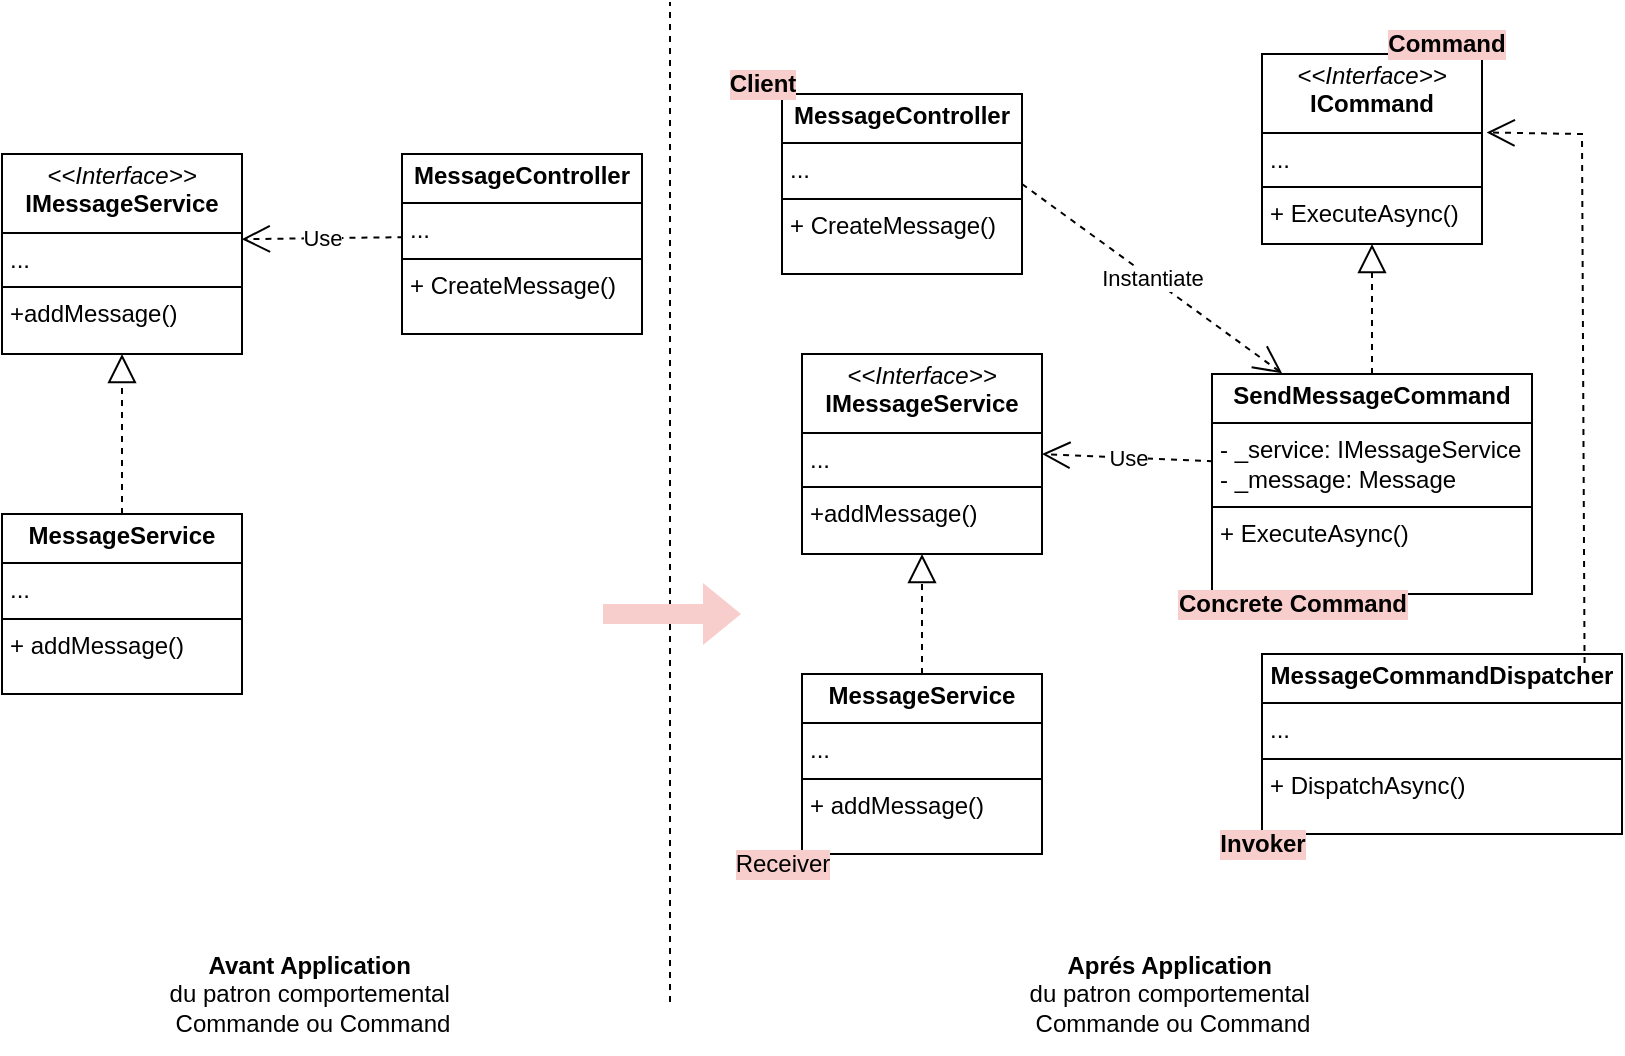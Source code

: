 <mxfile version="26.2.12">
  <diagram name="Page-1" id="0ryXKKjvrrL63vk5P-oa">
    <mxGraphModel dx="1171" dy="617" grid="1" gridSize="10" guides="1" tooltips="1" connect="1" arrows="1" fold="1" page="1" pageScale="1" pageWidth="827" pageHeight="1169" math="0" shadow="0">
      <root>
        <mxCell id="0" />
        <mxCell id="1" parent="0" />
        <mxCell id="GZ5V8mna5cObxxqnjgDW-2" value="&lt;p style=&quot;margin:0px;margin-top:4px;text-align:center;&quot;&gt;&lt;i&gt;&amp;lt;&amp;lt;Interface&amp;gt;&amp;gt;&lt;/i&gt;&lt;br&gt;&lt;b&gt;IMessageService&lt;/b&gt;&lt;/p&gt;&lt;hr size=&quot;1&quot; style=&quot;border-style:solid;&quot;&gt;&lt;p style=&quot;margin:0px;margin-left:4px;&quot;&gt;...&lt;/p&gt;&lt;hr size=&quot;1&quot; style=&quot;border-style:solid;&quot;&gt;&lt;p style=&quot;margin:0px;margin-left:4px;&quot;&gt;+addMessage()&lt;/p&gt;" style="verticalAlign=top;align=left;overflow=fill;html=1;whiteSpace=wrap;" parent="1" vertex="1">
          <mxGeometry x="10" y="100" width="120" height="100" as="geometry" />
        </mxCell>
        <mxCell id="GZ5V8mna5cObxxqnjgDW-3" value="&lt;p style=&quot;margin:0px;margin-top:4px;text-align:center;&quot;&gt;&lt;b&gt;MessageService&lt;/b&gt;&lt;/p&gt;&lt;hr size=&quot;1&quot; style=&quot;border-style:solid;&quot;&gt;&lt;p style=&quot;margin:0px;margin-left:4px;&quot;&gt;...&lt;/p&gt;&lt;hr size=&quot;1&quot; style=&quot;border-style:solid;&quot;&gt;&lt;p style=&quot;margin:0px;margin-left:4px;&quot;&gt;+ addMessage()&lt;/p&gt;" style="verticalAlign=top;align=left;overflow=fill;html=1;whiteSpace=wrap;" parent="1" vertex="1">
          <mxGeometry x="10" y="280" width="120" height="90" as="geometry" />
        </mxCell>
        <mxCell id="GZ5V8mna5cObxxqnjgDW-5" value="Use" style="endArrow=open;endSize=12;dashed=1;html=1;rounded=0;exitX=0.006;exitY=0.462;exitDx=0;exitDy=0;exitPerimeter=0;entryX=0.999;entryY=0.426;entryDx=0;entryDy=0;entryPerimeter=0;" parent="1" source="GZ5V8mna5cObxxqnjgDW-7" target="GZ5V8mna5cObxxqnjgDW-2" edge="1">
          <mxGeometry width="160" relative="1" as="geometry">
            <mxPoint x="210.42" y="82.65" as="sourcePoint" />
            <mxPoint x="320" y="200" as="targetPoint" />
          </mxGeometry>
        </mxCell>
        <mxCell id="GZ5V8mna5cObxxqnjgDW-6" value="" style="endArrow=block;dashed=1;endFill=0;endSize=12;html=1;rounded=0;exitX=0.5;exitY=0;exitDx=0;exitDy=0;entryX=0.5;entryY=1;entryDx=0;entryDy=0;" parent="1" source="GZ5V8mna5cObxxqnjgDW-3" target="GZ5V8mna5cObxxqnjgDW-2" edge="1">
          <mxGeometry width="160" relative="1" as="geometry">
            <mxPoint x="60" y="180" as="sourcePoint" />
            <mxPoint x="220" y="180" as="targetPoint" />
          </mxGeometry>
        </mxCell>
        <mxCell id="GZ5V8mna5cObxxqnjgDW-7" value="&lt;p style=&quot;margin:0px;margin-top:4px;text-align:center;&quot;&gt;&lt;b&gt;MessageController&lt;/b&gt;&lt;/p&gt;&lt;hr size=&quot;1&quot; style=&quot;border-style:solid;&quot;&gt;&lt;p style=&quot;margin:0px;margin-left:4px;&quot;&gt;...&lt;/p&gt;&lt;hr size=&quot;1&quot; style=&quot;border-style:solid;&quot;&gt;&lt;p style=&quot;margin:0px;margin-left:4px;&quot;&gt;+ CreateMessage()&lt;/p&gt;" style="verticalAlign=top;align=left;overflow=fill;html=1;whiteSpace=wrap;" parent="1" vertex="1">
          <mxGeometry x="210" y="100" width="120" height="90" as="geometry" />
        </mxCell>
        <mxCell id="GZ5V8mna5cObxxqnjgDW-8" value="&lt;b&gt;Avant Application&amp;nbsp;&lt;/b&gt;&lt;br&gt;du patron comportemental&amp;nbsp;&lt;br&gt;Commande ou Command" style="text;align=center;verticalAlign=middle;resizable=0;points=[];autosize=1;strokeColor=none;fillColor=none;fontStyle=0;html=1;" parent="1" vertex="1">
          <mxGeometry x="80" y="490" width="170" height="60" as="geometry" />
        </mxCell>
        <mxCell id="GZ5V8mna5cObxxqnjgDW-10" value="" style="endArrow=none;dashed=1;html=1;rounded=0;" parent="1" edge="1">
          <mxGeometry width="50" height="50" relative="1" as="geometry">
            <mxPoint x="344" y="524" as="sourcePoint" />
            <mxPoint x="344" y="24" as="targetPoint" />
          </mxGeometry>
        </mxCell>
        <mxCell id="GZ5V8mna5cObxxqnjgDW-11" value="&lt;p style=&quot;margin:0px;margin-top:4px;text-align:center;&quot;&gt;&lt;b&gt;MessageController&lt;/b&gt;&lt;/p&gt;&lt;hr size=&quot;1&quot; style=&quot;border-style:solid;&quot;&gt;&lt;p style=&quot;margin:0px;margin-left:4px;&quot;&gt;...&lt;/p&gt;&lt;hr size=&quot;1&quot; style=&quot;border-style:solid;&quot;&gt;&lt;p style=&quot;margin:0px;margin-left:4px;&quot;&gt;+ CreateMessage()&lt;/p&gt;" style="verticalAlign=top;align=left;overflow=fill;html=1;whiteSpace=wrap;" parent="1" vertex="1">
          <mxGeometry x="400" y="70" width="120" height="90" as="geometry" />
        </mxCell>
        <mxCell id="GZ5V8mna5cObxxqnjgDW-12" value="&lt;p style=&quot;margin:0px;margin-top:4px;text-align:center;&quot;&gt;&lt;i&gt;&amp;lt;&amp;lt;Interface&amp;gt;&amp;gt;&lt;/i&gt;&lt;br&gt;&lt;b&gt;IMessageService&lt;/b&gt;&lt;/p&gt;&lt;hr size=&quot;1&quot; style=&quot;border-style:solid;&quot;&gt;&lt;p style=&quot;margin:0px;margin-left:4px;&quot;&gt;...&lt;/p&gt;&lt;hr size=&quot;1&quot; style=&quot;border-style:solid;&quot;&gt;&lt;p style=&quot;margin:0px;margin-left:4px;&quot;&gt;+addMessage()&lt;/p&gt;" style="verticalAlign=top;align=left;overflow=fill;html=1;whiteSpace=wrap;" parent="1" vertex="1">
          <mxGeometry x="410" y="200" width="120" height="100" as="geometry" />
        </mxCell>
        <mxCell id="GZ5V8mna5cObxxqnjgDW-13" value="&lt;p style=&quot;margin:0px;margin-top:4px;text-align:center;&quot;&gt;&lt;b&gt;MessageService&lt;/b&gt;&lt;/p&gt;&lt;hr size=&quot;1&quot; style=&quot;border-style:solid;&quot;&gt;&lt;p style=&quot;margin:0px;margin-left:4px;&quot;&gt;...&lt;/p&gt;&lt;hr size=&quot;1&quot; style=&quot;border-style:solid;&quot;&gt;&lt;p style=&quot;margin:0px;margin-left:4px;&quot;&gt;+ addMessage()&lt;/p&gt;" style="verticalAlign=top;align=left;overflow=fill;html=1;whiteSpace=wrap;" parent="1" vertex="1">
          <mxGeometry x="410" y="360" width="120" height="90" as="geometry" />
        </mxCell>
        <mxCell id="GZ5V8mna5cObxxqnjgDW-14" value="&lt;p style=&quot;margin:0px;margin-top:4px;text-align:center;&quot;&gt;&lt;i&gt;&amp;lt;&amp;lt;Interface&amp;gt;&amp;gt;&lt;/i&gt;&lt;br&gt;&lt;b&gt;ICommand&lt;/b&gt;&lt;/p&gt;&lt;hr size=&quot;1&quot; style=&quot;border-style:solid;&quot;&gt;&lt;p style=&quot;margin:0px;margin-left:4px;&quot;&gt;...&lt;/p&gt;&lt;hr size=&quot;1&quot; style=&quot;border-style:solid;&quot;&gt;&lt;p style=&quot;margin:0px;margin-left:4px;&quot;&gt;+&amp;nbsp;&lt;span style=&quot;background-color: transparent; color: light-dark(rgb(0, 0, 0), rgb(255, 255, 255));&quot;&gt;ExecuteAsync()&lt;/span&gt;&lt;/p&gt;" style="verticalAlign=top;align=left;overflow=fill;html=1;whiteSpace=wrap;" parent="1" vertex="1">
          <mxGeometry x="640" y="50" width="110" height="95" as="geometry" />
        </mxCell>
        <mxCell id="GZ5V8mna5cObxxqnjgDW-15" value="&lt;p style=&quot;margin:0px;margin-top:4px;text-align:center;&quot;&gt;&lt;b&gt;SendMessageCommand&lt;/b&gt;&lt;/p&gt;&lt;hr size=&quot;1&quot; style=&quot;border-style:solid;&quot;&gt;&lt;p style=&quot;margin:0px;margin-left:4px;&quot;&gt;- _service: IMessageService&lt;/p&gt;&lt;p style=&quot;margin:0px;margin-left:4px;&quot;&gt;- _message: Message&lt;/p&gt;&lt;hr size=&quot;1&quot; style=&quot;border-style:solid;&quot;&gt;&lt;p style=&quot;margin:0px;margin-left:4px;&quot;&gt;+ ExecuteAsync()&amp;nbsp;&lt;/p&gt;" style="verticalAlign=top;align=left;overflow=fill;html=1;whiteSpace=wrap;" parent="1" vertex="1">
          <mxGeometry x="615" y="210" width="160" height="110" as="geometry" />
        </mxCell>
        <mxCell id="GZ5V8mna5cObxxqnjgDW-16" value="&lt;p style=&quot;margin:0px;margin-top:4px;text-align:center;&quot;&gt;&lt;b&gt;MessageCommandDispatcher&lt;/b&gt;&lt;/p&gt;&lt;hr size=&quot;1&quot; style=&quot;border-style:solid;&quot;&gt;&lt;p style=&quot;margin:0px;margin-left:4px;&quot;&gt;...&lt;/p&gt;&lt;hr size=&quot;1&quot; style=&quot;border-style:solid;&quot;&gt;&lt;p style=&quot;margin:0px;margin-left:4px;&quot;&gt;+ DispatchAsync()&lt;/p&gt;" style="verticalAlign=top;align=left;overflow=fill;html=1;whiteSpace=wrap;" parent="1" vertex="1">
          <mxGeometry x="640" y="350" width="180" height="90" as="geometry" />
        </mxCell>
        <mxCell id="GZ5V8mna5cObxxqnjgDW-17" value="" style="endArrow=block;dashed=1;endFill=0;endSize=12;html=1;rounded=0;exitX=0.5;exitY=0;exitDx=0;exitDy=0;entryX=0.5;entryY=1;entryDx=0;entryDy=0;" parent="1" source="GZ5V8mna5cObxxqnjgDW-15" edge="1" target="GZ5V8mna5cObxxqnjgDW-14">
          <mxGeometry width="160" relative="1" as="geometry">
            <mxPoint x="650" y="220" as="sourcePoint" />
            <mxPoint x="700" y="150" as="targetPoint" />
          </mxGeometry>
        </mxCell>
        <mxCell id="GZ5V8mna5cObxxqnjgDW-18" value="" style="endArrow=block;dashed=1;endFill=0;endSize=12;html=1;rounded=0;entryX=0.5;entryY=1;entryDx=0;entryDy=0;exitX=0.5;exitY=0;exitDx=0;exitDy=0;" parent="1" source="GZ5V8mna5cObxxqnjgDW-13" target="GZ5V8mna5cObxxqnjgDW-12" edge="1">
          <mxGeometry width="160" relative="1" as="geometry">
            <mxPoint x="334" y="340" as="sourcePoint" />
            <mxPoint x="494" y="340" as="targetPoint" />
          </mxGeometry>
        </mxCell>
        <mxCell id="iFbT0L4A5czylmkpvbL9-1" value="Use" style="endArrow=open;endSize=12;dashed=1;html=1;rounded=0;exitX=0.003;exitY=0.397;exitDx=0;exitDy=0;exitPerimeter=0;entryX=1;entryY=0.5;entryDx=0;entryDy=0;" edge="1" parent="1" source="GZ5V8mna5cObxxqnjgDW-15" target="GZ5V8mna5cObxxqnjgDW-12">
          <mxGeometry width="160" relative="1" as="geometry">
            <mxPoint x="660" y="244.5" as="sourcePoint" />
            <mxPoint x="589" y="245.5" as="targetPoint" />
          </mxGeometry>
        </mxCell>
        <mxCell id="iFbT0L4A5czylmkpvbL9-2" value="Instantiate" style="endArrow=open;endSize=12;dashed=1;html=1;rounded=0;exitX=1;exitY=0.5;exitDx=0;exitDy=0;entryX=0.219;entryY=-0.003;entryDx=0;entryDy=0;entryPerimeter=0;" edge="1" parent="1" source="GZ5V8mna5cObxxqnjgDW-11" target="GZ5V8mna5cObxxqnjgDW-15">
          <mxGeometry width="160" relative="1" as="geometry">
            <mxPoint x="650" y="150" as="sourcePoint" />
            <mxPoint x="480" y="150.5" as="targetPoint" />
          </mxGeometry>
        </mxCell>
        <mxCell id="iFbT0L4A5czylmkpvbL9-3" value="" style="endArrow=open;endSize=12;dashed=1;html=1;rounded=0;exitX=0.896;exitY=0.05;exitDx=0;exitDy=0;exitPerimeter=0;entryX=1.021;entryY=0.413;entryDx=0;entryDy=0;entryPerimeter=0;" edge="1" parent="1" source="GZ5V8mna5cObxxqnjgDW-16" target="GZ5V8mna5cObxxqnjgDW-14">
          <mxGeometry x="-0.078" y="26" width="160" relative="1" as="geometry">
            <mxPoint x="790" y="321" as="sourcePoint" />
            <mxPoint x="800" y="80" as="targetPoint" />
            <Array as="points">
              <mxPoint x="800" y="90" />
            </Array>
            <mxPoint as="offset" />
          </mxGeometry>
        </mxCell>
        <mxCell id="iFbT0L4A5czylmkpvbL9-4" value="&lt;b&gt;Aprés Application&amp;nbsp;&lt;/b&gt;&lt;br&gt;du patron comportemental&amp;nbsp;&lt;br&gt;Commande ou Command" style="text;align=center;verticalAlign=middle;resizable=0;points=[];autosize=1;strokeColor=none;fillColor=none;fontStyle=0;html=1;" vertex="1" parent="1">
          <mxGeometry x="510" y="490" width="170" height="60" as="geometry" />
        </mxCell>
        <mxCell id="iFbT0L4A5czylmkpvbL9-5" value="" style="shape=flexArrow;endArrow=classic;html=1;rounded=0;fillColor=#f8cecc;strokeColor=none;" edge="1" parent="1">
          <mxGeometry width="50" height="50" relative="1" as="geometry">
            <mxPoint x="310" y="330" as="sourcePoint" />
            <mxPoint x="380" y="330" as="targetPoint" />
          </mxGeometry>
        </mxCell>
        <mxCell id="iFbT0L4A5czylmkpvbL9-6" value="Command" style="text;html=1;align=center;verticalAlign=middle;resizable=0;points=[];autosize=1;strokeColor=none;fillColor=none;labelBackgroundColor=#F8CECC;fontStyle=1" vertex="1" parent="1">
          <mxGeometry x="692" y="30" width="80" height="30" as="geometry" />
        </mxCell>
        <mxCell id="iFbT0L4A5czylmkpvbL9-7" value="Client" style="text;html=1;align=center;verticalAlign=middle;resizable=0;points=[];autosize=1;strokeColor=none;fillColor=none;fontStyle=1;labelBackgroundColor=#F8CECC;" vertex="1" parent="1">
          <mxGeometry x="365" y="50" width="50" height="30" as="geometry" />
        </mxCell>
        <mxCell id="iFbT0L4A5czylmkpvbL9-8" value="Concrete Command" style="text;html=1;align=center;verticalAlign=middle;resizable=0;points=[];autosize=1;strokeColor=none;fillColor=none;fontStyle=1;labelBackgroundColor=#F8CECC;" vertex="1" parent="1">
          <mxGeometry x="590" y="310" width="130" height="30" as="geometry" />
        </mxCell>
        <mxCell id="iFbT0L4A5czylmkpvbL9-9" value="Invoker" style="text;html=1;align=center;verticalAlign=middle;resizable=0;points=[];autosize=1;strokeColor=none;fillColor=none;labelBackgroundColor=#F8CECC;fontStyle=1" vertex="1" parent="1">
          <mxGeometry x="610" y="430" width="60" height="30" as="geometry" />
        </mxCell>
        <mxCell id="iFbT0L4A5czylmkpvbL9-10" value="Receiver" style="text;html=1;align=center;verticalAlign=middle;resizable=0;points=[];autosize=1;strokeColor=none;fillColor=none;labelBackgroundColor=#F8CECC;" vertex="1" parent="1">
          <mxGeometry x="365" y="440" width="70" height="30" as="geometry" />
        </mxCell>
      </root>
    </mxGraphModel>
  </diagram>
</mxfile>
